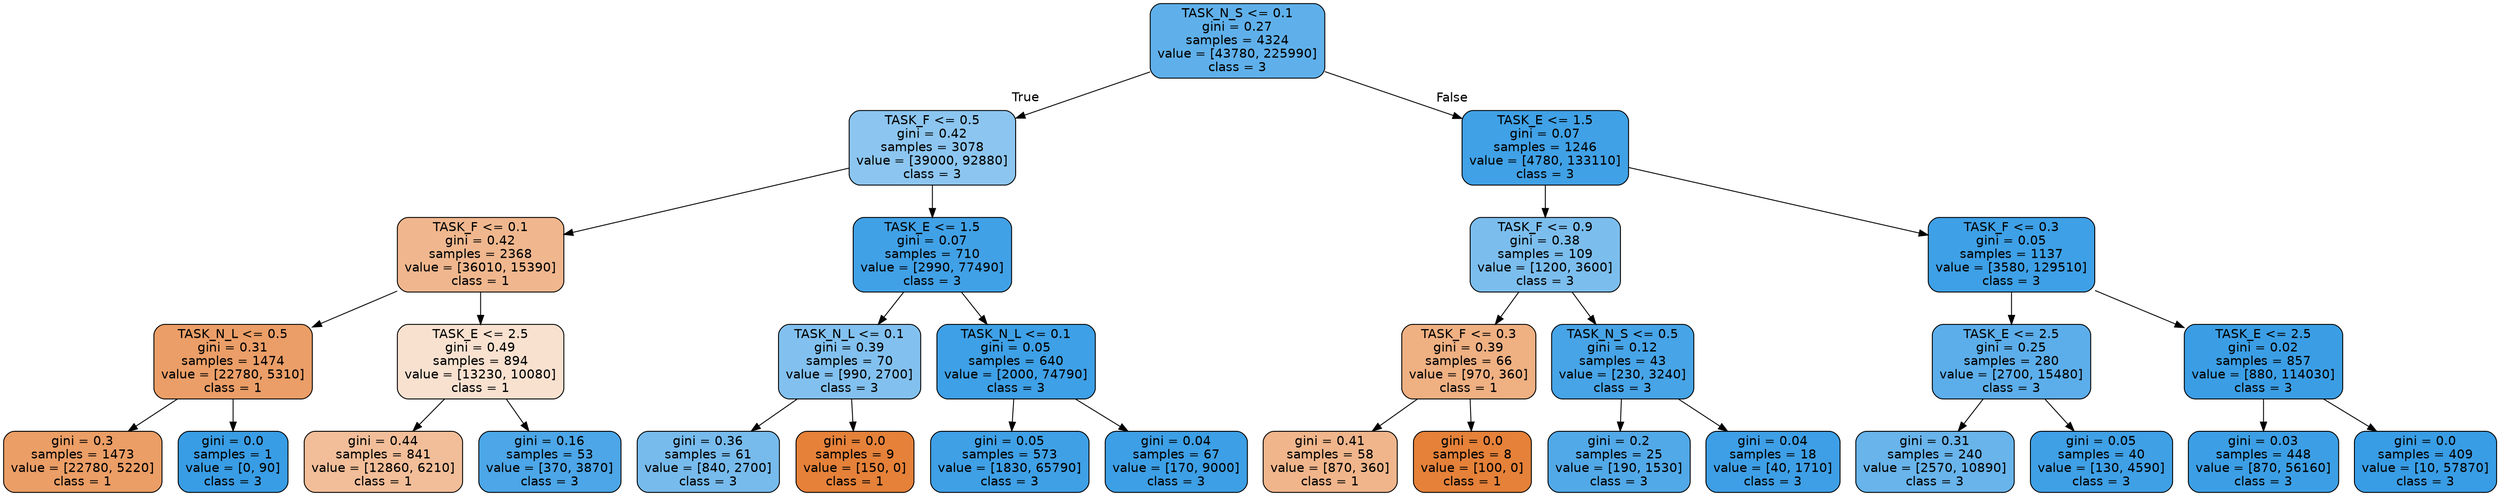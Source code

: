 digraph Tree {
node [shape=box, style="filled, rounded", color="black", fontname=helvetica] ;
edge [fontname=helvetica] ;
0 [label="TASK_N_S <= 0.1\ngini = 0.27\nsamples = 4324\nvalue = [43780, 225990]\nclass = 3", fillcolor="#5fb0ea"] ;
1 [label="TASK_F <= 0.5\ngini = 0.42\nsamples = 3078\nvalue = [39000, 92880]\nclass = 3", fillcolor="#8cc6f0"] ;
0 -> 1 [labeldistance=2.5, labelangle=45, headlabel="True"] ;
2 [label="TASK_F <= 0.1\ngini = 0.42\nsamples = 2368\nvalue = [36010, 15390]\nclass = 1", fillcolor="#f0b78e"] ;
1 -> 2 ;
3 [label="TASK_N_L <= 0.5\ngini = 0.31\nsamples = 1474\nvalue = [22780, 5310]\nclass = 1", fillcolor="#eb9e67"] ;
2 -> 3 ;
4 [label="gini = 0.3\nsamples = 1473\nvalue = [22780, 5220]\nclass = 1", fillcolor="#eb9e66"] ;
3 -> 4 ;
5 [label="gini = 0.0\nsamples = 1\nvalue = [0, 90]\nclass = 3", fillcolor="#399de5"] ;
3 -> 5 ;
6 [label="TASK_E <= 2.5\ngini = 0.49\nsamples = 894\nvalue = [13230, 10080]\nclass = 1", fillcolor="#f9e1d0"] ;
2 -> 6 ;
7 [label="gini = 0.44\nsamples = 841\nvalue = [12860, 6210]\nclass = 1", fillcolor="#f2be99"] ;
6 -> 7 ;
8 [label="gini = 0.16\nsamples = 53\nvalue = [370, 3870]\nclass = 3", fillcolor="#4ca6e7"] ;
6 -> 8 ;
9 [label="TASK_E <= 1.5\ngini = 0.07\nsamples = 710\nvalue = [2990, 77490]\nclass = 3", fillcolor="#41a1e6"] ;
1 -> 9 ;
10 [label="TASK_N_L <= 0.1\ngini = 0.39\nsamples = 70\nvalue = [990, 2700]\nclass = 3", fillcolor="#82c1ef"] ;
9 -> 10 ;
11 [label="gini = 0.36\nsamples = 61\nvalue = [840, 2700]\nclass = 3", fillcolor="#77bbed"] ;
10 -> 11 ;
12 [label="gini = 0.0\nsamples = 9\nvalue = [150, 0]\nclass = 1", fillcolor="#e58139"] ;
10 -> 12 ;
13 [label="TASK_N_L <= 0.1\ngini = 0.05\nsamples = 640\nvalue = [2000, 74790]\nclass = 3", fillcolor="#3ea0e6"] ;
9 -> 13 ;
14 [label="gini = 0.05\nsamples = 573\nvalue = [1830, 65790]\nclass = 3", fillcolor="#3fa0e6"] ;
13 -> 14 ;
15 [label="gini = 0.04\nsamples = 67\nvalue = [170, 9000]\nclass = 3", fillcolor="#3d9fe5"] ;
13 -> 15 ;
16 [label="TASK_E <= 1.5\ngini = 0.07\nsamples = 1246\nvalue = [4780, 133110]\nclass = 3", fillcolor="#40a1e6"] ;
0 -> 16 [labeldistance=2.5, labelangle=-45, headlabel="False"] ;
17 [label="TASK_F <= 0.9\ngini = 0.38\nsamples = 109\nvalue = [1200, 3600]\nclass = 3", fillcolor="#7bbeee"] ;
16 -> 17 ;
18 [label="TASK_F <= 0.3\ngini = 0.39\nsamples = 66\nvalue = [970, 360]\nclass = 1", fillcolor="#efb082"] ;
17 -> 18 ;
19 [label="gini = 0.41\nsamples = 58\nvalue = [870, 360]\nclass = 1", fillcolor="#f0b58b"] ;
18 -> 19 ;
20 [label="gini = 0.0\nsamples = 8\nvalue = [100, 0]\nclass = 1", fillcolor="#e58139"] ;
18 -> 20 ;
21 [label="TASK_N_S <= 0.5\ngini = 0.12\nsamples = 43\nvalue = [230, 3240]\nclass = 3", fillcolor="#47a4e7"] ;
17 -> 21 ;
22 [label="gini = 0.2\nsamples = 25\nvalue = [190, 1530]\nclass = 3", fillcolor="#52a9e8"] ;
21 -> 22 ;
23 [label="gini = 0.04\nsamples = 18\nvalue = [40, 1710]\nclass = 3", fillcolor="#3e9fe6"] ;
21 -> 23 ;
24 [label="TASK_F <= 0.3\ngini = 0.05\nsamples = 1137\nvalue = [3580, 129510]\nclass = 3", fillcolor="#3ea0e6"] ;
16 -> 24 ;
25 [label="TASK_E <= 2.5\ngini = 0.25\nsamples = 280\nvalue = [2700, 15480]\nclass = 3", fillcolor="#5caeea"] ;
24 -> 25 ;
26 [label="gini = 0.31\nsamples = 240\nvalue = [2570, 10890]\nclass = 3", fillcolor="#68b4eb"] ;
25 -> 26 ;
27 [label="gini = 0.05\nsamples = 40\nvalue = [130, 4590]\nclass = 3", fillcolor="#3fa0e6"] ;
25 -> 27 ;
28 [label="TASK_E <= 2.5\ngini = 0.02\nsamples = 857\nvalue = [880, 114030]\nclass = 3", fillcolor="#3b9ee5"] ;
24 -> 28 ;
29 [label="gini = 0.03\nsamples = 448\nvalue = [870, 56160]\nclass = 3", fillcolor="#3c9fe5"] ;
28 -> 29 ;
30 [label="gini = 0.0\nsamples = 409\nvalue = [10, 57870]\nclass = 3", fillcolor="#399de5"] ;
28 -> 30 ;
}